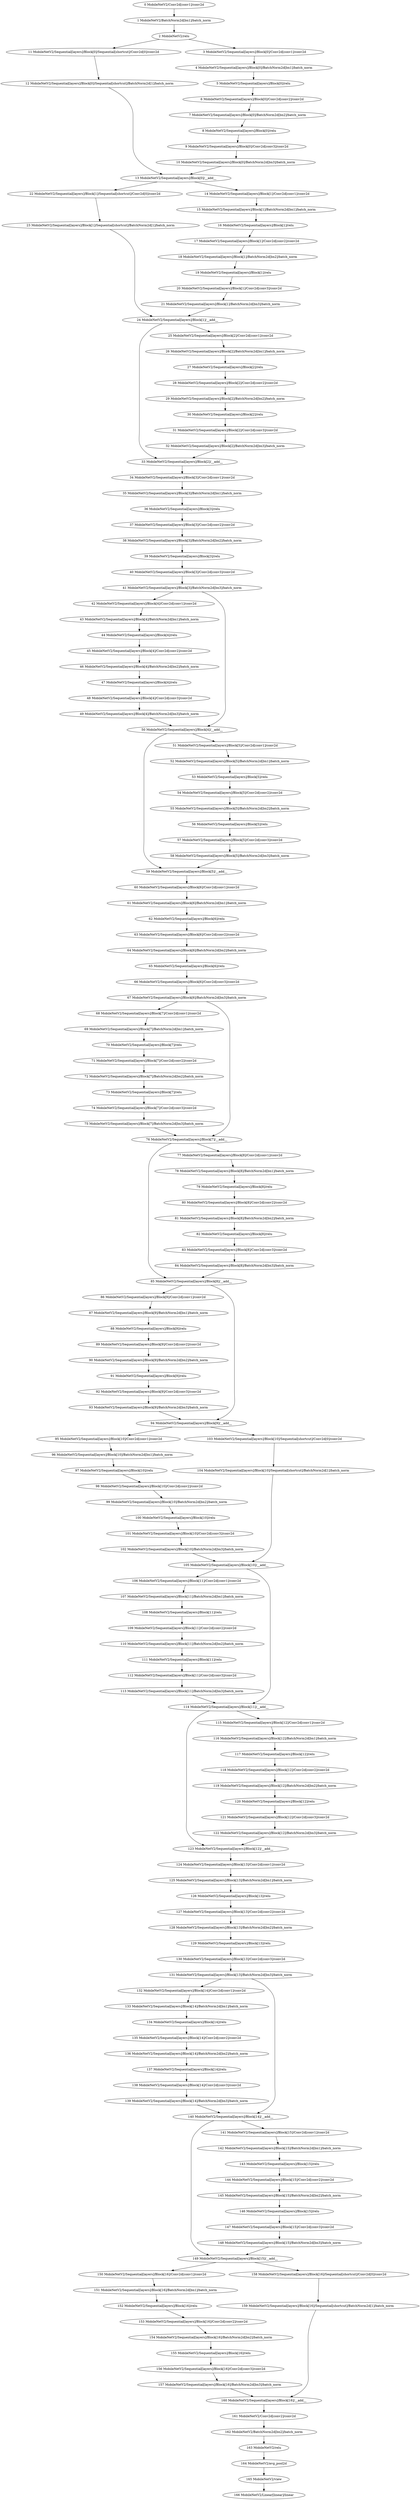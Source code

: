 strict digraph  {
"23 MobileNetV2/Sequential[layers]/Block[1]/Sequential[shortcut]/BatchNorm2d[1]/batch_norm" [id=23, scope="MobileNetV2/Sequential[layers]/Block[1]/Sequential[shortcut]/BatchNorm2d[1]", type=batch_norm];
"61 MobileNetV2/Sequential[layers]/Block[6]/BatchNorm2d[bn1]/batch_norm" [id=61, scope="MobileNetV2/Sequential[layers]/Block[6]/BatchNorm2d[bn1]", type=batch_norm];
"27 MobileNetV2/Sequential[layers]/Block[2]/relu" [id=27, scope="MobileNetV2/Sequential[layers]/Block[2]", type=relu];
"33 MobileNetV2/Sequential[layers]/Block[2]/__add__" [id=33, scope="MobileNetV2/Sequential[layers]/Block[2]", type=__add__];
"8 MobileNetV2/Sequential[layers]/Block[0]/relu" [id=8, scope="MobileNetV2/Sequential[layers]/Block[0]", type=relu];
"39 MobileNetV2/Sequential[layers]/Block[3]/relu" [id=39, scope="MobileNetV2/Sequential[layers]/Block[3]", type=relu];
"67 MobileNetV2/Sequential[layers]/Block[6]/BatchNorm2d[bn3]/batch_norm" [id=67, scope="MobileNetV2/Sequential[layers]/Block[6]/BatchNorm2d[bn3]", type=batch_norm];
"150 MobileNetV2/Sequential[layers]/Block[16]/Conv2d[conv1]/conv2d" [id=150, scope="MobileNetV2/Sequential[layers]/Block[16]/Conv2d[conv1]", type=conv2d];
"30 MobileNetV2/Sequential[layers]/Block[2]/relu" [id=30, scope="MobileNetV2/Sequential[layers]/Block[2]", type=relu];
"54 MobileNetV2/Sequential[layers]/Block[5]/Conv2d[conv2]/conv2d" [id=54, scope="MobileNetV2/Sequential[layers]/Block[5]/Conv2d[conv2]", type=conv2d];
"29 MobileNetV2/Sequential[layers]/Block[2]/BatchNorm2d[bn2]/batch_norm" [id=29, scope="MobileNetV2/Sequential[layers]/Block[2]/BatchNorm2d[bn2]", type=batch_norm];
"28 MobileNetV2/Sequential[layers]/Block[2]/Conv2d[conv2]/conv2d" [id=28, scope="MobileNetV2/Sequential[layers]/Block[2]/Conv2d[conv2]", type=conv2d];
"34 MobileNetV2/Sequential[layers]/Block[3]/Conv2d[conv1]/conv2d" [id=34, scope="MobileNetV2/Sequential[layers]/Block[3]/Conv2d[conv1]", type=conv2d];
"68 MobileNetV2/Sequential[layers]/Block[7]/Conv2d[conv1]/conv2d" [id=68, scope="MobileNetV2/Sequential[layers]/Block[7]/Conv2d[conv1]", type=conv2d];
"75 MobileNetV2/Sequential[layers]/Block[7]/BatchNorm2d[bn3]/batch_norm" [id=75, scope="MobileNetV2/Sequential[layers]/Block[7]/BatchNorm2d[bn3]", type=batch_norm];
"44 MobileNetV2/Sequential[layers]/Block[4]/relu" [id=44, scope="MobileNetV2/Sequential[layers]/Block[4]", type=relu];
"76 MobileNetV2/Sequential[layers]/Block[7]/__add__" [id=76, scope="MobileNetV2/Sequential[layers]/Block[7]", type=__add__];
"142 MobileNetV2/Sequential[layers]/Block[15]/BatchNorm2d[bn1]/batch_norm" [id=142, scope="MobileNetV2/Sequential[layers]/Block[15]/BatchNorm2d[bn1]", type=batch_norm];
"88 MobileNetV2/Sequential[layers]/Block[9]/relu" [id=88, scope="MobileNetV2/Sequential[layers]/Block[9]", type=relu];
"35 MobileNetV2/Sequential[layers]/Block[3]/BatchNorm2d[bn1]/batch_norm" [id=35, scope="MobileNetV2/Sequential[layers]/Block[3]/BatchNorm2d[bn1]", type=batch_norm];
"26 MobileNetV2/Sequential[layers]/Block[2]/BatchNorm2d[bn1]/batch_norm" [id=26, scope="MobileNetV2/Sequential[layers]/Block[2]/BatchNorm2d[bn1]", type=batch_norm];
"123 MobileNetV2/Sequential[layers]/Block[12]/__add__" [id=123, scope="MobileNetV2/Sequential[layers]/Block[12]", type=__add__];
"69 MobileNetV2/Sequential[layers]/Block[7]/BatchNorm2d[bn1]/batch_norm" [id=69, scope="MobileNetV2/Sequential[layers]/Block[7]/BatchNorm2d[bn1]", type=batch_norm];
"16 MobileNetV2/Sequential[layers]/Block[1]/relu" [id=16, scope="MobileNetV2/Sequential[layers]/Block[1]", type=relu];
"104 MobileNetV2/Sequential[layers]/Block[10]/Sequential[shortcut]/BatchNorm2d[1]/batch_norm" [id=104, scope="MobileNetV2/Sequential[layers]/Block[10]/Sequential[shortcut]/BatchNorm2d[1]", type=batch_norm];
"43 MobileNetV2/Sequential[layers]/Block[4]/BatchNorm2d[bn1]/batch_norm" [id=43, scope="MobileNetV2/Sequential[layers]/Block[4]/BatchNorm2d[bn1]", type=batch_norm];
"106 MobileNetV2/Sequential[layers]/Block[11]/Conv2d[conv1]/conv2d" [id=106, scope="MobileNetV2/Sequential[layers]/Block[11]/Conv2d[conv1]", type=conv2d];
"155 MobileNetV2/Sequential[layers]/Block[16]/relu" [id=155, scope="MobileNetV2/Sequential[layers]/Block[16]", type=relu];
"71 MobileNetV2/Sequential[layers]/Block[7]/Conv2d[conv2]/conv2d" [id=71, scope="MobileNetV2/Sequential[layers]/Block[7]/Conv2d[conv2]", type=conv2d];
"139 MobileNetV2/Sequential[layers]/Block[14]/BatchNorm2d[bn3]/batch_norm" [id=139, scope="MobileNetV2/Sequential[layers]/Block[14]/BatchNorm2d[bn3]", type=batch_norm];
"81 MobileNetV2/Sequential[layers]/Block[8]/BatchNorm2d[bn2]/batch_norm" [id=81, scope="MobileNetV2/Sequential[layers]/Block[8]/BatchNorm2d[bn2]", type=batch_norm];
"86 MobileNetV2/Sequential[layers]/Block[9]/Conv2d[conv1]/conv2d" [id=86, scope="MobileNetV2/Sequential[layers]/Block[9]/Conv2d[conv1]", type=conv2d];
"145 MobileNetV2/Sequential[layers]/Block[15]/BatchNorm2d[bn2]/batch_norm" [id=145, scope="MobileNetV2/Sequential[layers]/Block[15]/BatchNorm2d[bn2]", type=batch_norm];
"1 MobileNetV2/BatchNorm2d[bn1]/batch_norm" [id=1, scope="MobileNetV2/BatchNorm2d[bn1]", type=batch_norm];
"13 MobileNetV2/Sequential[layers]/Block[0]/__add__" [id=13, scope="MobileNetV2/Sequential[layers]/Block[0]", type=__add__];
"165 MobileNetV2/view" [id=165, scope=MobileNetV2, type=view];
"87 MobileNetV2/Sequential[layers]/Block[9]/BatchNorm2d[bn1]/batch_norm" [id=87, scope="MobileNetV2/Sequential[layers]/Block[9]/BatchNorm2d[bn1]", type=batch_norm];
"70 MobileNetV2/Sequential[layers]/Block[7]/relu" [id=70, scope="MobileNetV2/Sequential[layers]/Block[7]", type=relu];
"42 MobileNetV2/Sequential[layers]/Block[4]/Conv2d[conv1]/conv2d" [id=42, scope="MobileNetV2/Sequential[layers]/Block[4]/Conv2d[conv1]", type=conv2d];
"48 MobileNetV2/Sequential[layers]/Block[4]/Conv2d[conv3]/conv2d" [id=48, scope="MobileNetV2/Sequential[layers]/Block[4]/Conv2d[conv3]", type=conv2d];
"91 MobileNetV2/Sequential[layers]/Block[9]/relu" [id=91, scope="MobileNetV2/Sequential[layers]/Block[9]", type=relu];
"131 MobileNetV2/Sequential[layers]/Block[13]/BatchNorm2d[bn3]/batch_norm" [id=131, scope="MobileNetV2/Sequential[layers]/Block[13]/BatchNorm2d[bn3]", type=batch_norm];
"125 MobileNetV2/Sequential[layers]/Block[13]/BatchNorm2d[bn1]/batch_norm" [id=125, scope="MobileNetV2/Sequential[layers]/Block[13]/BatchNorm2d[bn1]", type=batch_norm];
"55 MobileNetV2/Sequential[layers]/Block[5]/BatchNorm2d[bn2]/batch_norm" [id=55, scope="MobileNetV2/Sequential[layers]/Block[5]/BatchNorm2d[bn2]", type=batch_norm];
"128 MobileNetV2/Sequential[layers]/Block[13]/BatchNorm2d[bn2]/batch_norm" [id=128, scope="MobileNetV2/Sequential[layers]/Block[13]/BatchNorm2d[bn2]", type=batch_norm];
"122 MobileNetV2/Sequential[layers]/Block[12]/BatchNorm2d[bn3]/batch_norm" [id=122, scope="MobileNetV2/Sequential[layers]/Block[12]/BatchNorm2d[bn3]", type=batch_norm];
"83 MobileNetV2/Sequential[layers]/Block[8]/Conv2d[conv3]/conv2d" [id=83, scope="MobileNetV2/Sequential[layers]/Block[8]/Conv2d[conv3]", type=conv2d];
"112 MobileNetV2/Sequential[layers]/Block[11]/Conv2d[conv3]/conv2d" [id=112, scope="MobileNetV2/Sequential[layers]/Block[11]/Conv2d[conv3]", type=conv2d];
"151 MobileNetV2/Sequential[layers]/Block[16]/BatchNorm2d[bn1]/batch_norm" [id=151, scope="MobileNetV2/Sequential[layers]/Block[16]/BatchNorm2d[bn1]", type=batch_norm];
"90 MobileNetV2/Sequential[layers]/Block[9]/BatchNorm2d[bn2]/batch_norm" [id=90, scope="MobileNetV2/Sequential[layers]/Block[9]/BatchNorm2d[bn2]", type=batch_norm];
"85 MobileNetV2/Sequential[layers]/Block[8]/__add__" [id=85, scope="MobileNetV2/Sequential[layers]/Block[8]", type=__add__];
"115 MobileNetV2/Sequential[layers]/Block[12]/Conv2d[conv1]/conv2d" [id=115, scope="MobileNetV2/Sequential[layers]/Block[12]/Conv2d[conv1]", type=conv2d];
"7 MobileNetV2/Sequential[layers]/Block[0]/BatchNorm2d[bn2]/batch_norm" [id=7, scope="MobileNetV2/Sequential[layers]/Block[0]/BatchNorm2d[bn2]", type=batch_norm];
"129 MobileNetV2/Sequential[layers]/Block[13]/relu" [id=129, scope="MobileNetV2/Sequential[layers]/Block[13]", type=relu];
"147 MobileNetV2/Sequential[layers]/Block[15]/Conv2d[conv3]/conv2d" [id=147, scope="MobileNetV2/Sequential[layers]/Block[15]/Conv2d[conv3]", type=conv2d];
"97 MobileNetV2/Sequential[layers]/Block[10]/relu" [id=97, scope="MobileNetV2/Sequential[layers]/Block[10]", type=relu];
"41 MobileNetV2/Sequential[layers]/Block[3]/BatchNorm2d[bn3]/batch_norm" [id=41, scope="MobileNetV2/Sequential[layers]/Block[3]/BatchNorm2d[bn3]", type=batch_norm];
"20 MobileNetV2/Sequential[layers]/Block[1]/Conv2d[conv3]/conv2d" [id=20, scope="MobileNetV2/Sequential[layers]/Block[1]/Conv2d[conv3]", type=conv2d];
"11 MobileNetV2/Sequential[layers]/Block[0]/Sequential[shortcut]/Conv2d[0]/conv2d" [id=11, scope="MobileNetV2/Sequential[layers]/Block[0]/Sequential[shortcut]/Conv2d[0]", type=conv2d];
"50 MobileNetV2/Sequential[layers]/Block[4]/__add__" [id=50, scope="MobileNetV2/Sequential[layers]/Block[4]", type=__add__];
"108 MobileNetV2/Sequential[layers]/Block[11]/relu" [id=108, scope="MobileNetV2/Sequential[layers]/Block[11]", type=relu];
"15 MobileNetV2/Sequential[layers]/Block[1]/BatchNorm2d[bn1]/batch_norm" [id=15, scope="MobileNetV2/Sequential[layers]/Block[1]/BatchNorm2d[bn1]", type=batch_norm];
"66 MobileNetV2/Sequential[layers]/Block[6]/Conv2d[conv3]/conv2d" [id=66, scope="MobileNetV2/Sequential[layers]/Block[6]/Conv2d[conv3]", type=conv2d];
"4 MobileNetV2/Sequential[layers]/Block[0]/BatchNorm2d[bn1]/batch_norm" [id=4, scope="MobileNetV2/Sequential[layers]/Block[0]/BatchNorm2d[bn1]", type=batch_norm];
"3 MobileNetV2/Sequential[layers]/Block[0]/Conv2d[conv1]/conv2d" [id=3, scope="MobileNetV2/Sequential[layers]/Block[0]/Conv2d[conv1]", type=conv2d];
"80 MobileNetV2/Sequential[layers]/Block[8]/Conv2d[conv2]/conv2d" [id=80, scope="MobileNetV2/Sequential[layers]/Block[8]/Conv2d[conv2]", type=conv2d];
"0 MobileNetV2/Conv2d[conv1]/conv2d" [id=0, scope="MobileNetV2/Conv2d[conv1]", type=conv2d];
"163 MobileNetV2/relu" [id=163, scope=MobileNetV2, type=relu];
"102 MobileNetV2/Sequential[layers]/Block[10]/BatchNorm2d[bn3]/batch_norm" [id=102, scope="MobileNetV2/Sequential[layers]/Block[10]/BatchNorm2d[bn3]", type=batch_norm];
"24 MobileNetV2/Sequential[layers]/Block[1]/__add__" [id=24, scope="MobileNetV2/Sequential[layers]/Block[1]", type=__add__];
"47 MobileNetV2/Sequential[layers]/Block[4]/relu" [id=47, scope="MobileNetV2/Sequential[layers]/Block[4]", type=relu];
"132 MobileNetV2/Sequential[layers]/Block[14]/Conv2d[conv1]/conv2d" [id=132, scope="MobileNetV2/Sequential[layers]/Block[14]/Conv2d[conv1]", type=conv2d];
"32 MobileNetV2/Sequential[layers]/Block[2]/BatchNorm2d[bn3]/batch_norm" [id=32, scope="MobileNetV2/Sequential[layers]/Block[2]/BatchNorm2d[bn3]", type=batch_norm];
"6 MobileNetV2/Sequential[layers]/Block[0]/Conv2d[conv2]/conv2d" [id=6, scope="MobileNetV2/Sequential[layers]/Block[0]/Conv2d[conv2]", type=conv2d];
"114 MobileNetV2/Sequential[layers]/Block[11]/__add__" [id=114, scope="MobileNetV2/Sequential[layers]/Block[11]", type=__add__];
"64 MobileNetV2/Sequential[layers]/Block[6]/BatchNorm2d[bn2]/batch_norm" [id=64, scope="MobileNetV2/Sequential[layers]/Block[6]/BatchNorm2d[bn2]", type=batch_norm];
"143 MobileNetV2/Sequential[layers]/Block[15]/relu" [id=143, scope="MobileNetV2/Sequential[layers]/Block[15]", type=relu];
"63 MobileNetV2/Sequential[layers]/Block[6]/Conv2d[conv2]/conv2d" [id=63, scope="MobileNetV2/Sequential[layers]/Block[6]/Conv2d[conv2]", type=conv2d];
"100 MobileNetV2/Sequential[layers]/Block[10]/relu" [id=100, scope="MobileNetV2/Sequential[layers]/Block[10]", type=relu];
"21 MobileNetV2/Sequential[layers]/Block[1]/BatchNorm2d[bn3]/batch_norm" [id=21, scope="MobileNetV2/Sequential[layers]/Block[1]/BatchNorm2d[bn3]", type=batch_norm];
"107 MobileNetV2/Sequential[layers]/Block[11]/BatchNorm2d[bn1]/batch_norm" [id=107, scope="MobileNetV2/Sequential[layers]/Block[11]/BatchNorm2d[bn1]", type=batch_norm];
"74 MobileNetV2/Sequential[layers]/Block[7]/Conv2d[conv3]/conv2d" [id=74, scope="MobileNetV2/Sequential[layers]/Block[7]/Conv2d[conv3]", type=conv2d];
"116 MobileNetV2/Sequential[layers]/Block[12]/BatchNorm2d[bn1]/batch_norm" [id=116, scope="MobileNetV2/Sequential[layers]/Block[12]/BatchNorm2d[bn1]", type=batch_norm];
"109 MobileNetV2/Sequential[layers]/Block[11]/Conv2d[conv2]/conv2d" [id=109, scope="MobileNetV2/Sequential[layers]/Block[11]/Conv2d[conv2]", type=conv2d];
"59 MobileNetV2/Sequential[layers]/Block[5]/__add__" [id=59, scope="MobileNetV2/Sequential[layers]/Block[5]", type=__add__];
"38 MobileNetV2/Sequential[layers]/Block[3]/BatchNorm2d[bn2]/batch_norm" [id=38, scope="MobileNetV2/Sequential[layers]/Block[3]/BatchNorm2d[bn2]", type=batch_norm];
"93 MobileNetV2/Sequential[layers]/Block[9]/BatchNorm2d[bn3]/batch_norm" [id=93, scope="MobileNetV2/Sequential[layers]/Block[9]/BatchNorm2d[bn3]", type=batch_norm];
"2 MobileNetV2/relu" [id=2, scope=MobileNetV2, type=relu];
"22 MobileNetV2/Sequential[layers]/Block[1]/Sequential[shortcut]/Conv2d[0]/conv2d" [id=22, scope="MobileNetV2/Sequential[layers]/Block[1]/Sequential[shortcut]/Conv2d[0]", type=conv2d];
"56 MobileNetV2/Sequential[layers]/Block[5]/relu" [id=56, scope="MobileNetV2/Sequential[layers]/Block[5]", type=relu];
"124 MobileNetV2/Sequential[layers]/Block[13]/Conv2d[conv1]/conv2d" [id=124, scope="MobileNetV2/Sequential[layers]/Block[13]/Conv2d[conv1]", type=conv2d];
"136 MobileNetV2/Sequential[layers]/Block[14]/BatchNorm2d[bn2]/batch_norm" [id=136, scope="MobileNetV2/Sequential[layers]/Block[14]/BatchNorm2d[bn2]", type=batch_norm];
"72 MobileNetV2/Sequential[layers]/Block[7]/BatchNorm2d[bn2]/batch_norm" [id=72, scope="MobileNetV2/Sequential[layers]/Block[7]/BatchNorm2d[bn2]", type=batch_norm];
"49 MobileNetV2/Sequential[layers]/Block[4]/BatchNorm2d[bn3]/batch_norm" [id=49, scope="MobileNetV2/Sequential[layers]/Block[4]/BatchNorm2d[bn3]", type=batch_norm];
"134 MobileNetV2/Sequential[layers]/Block[14]/relu" [id=134, scope="MobileNetV2/Sequential[layers]/Block[14]", type=relu];
"161 MobileNetV2/Conv2d[conv2]/conv2d" [id=161, scope="MobileNetV2/Conv2d[conv2]", type=conv2d];
"9 MobileNetV2/Sequential[layers]/Block[0]/Conv2d[conv3]/conv2d" [id=9, scope="MobileNetV2/Sequential[layers]/Block[0]/Conv2d[conv3]", type=conv2d];
"58 MobileNetV2/Sequential[layers]/Block[5]/BatchNorm2d[bn3]/batch_norm" [id=58, scope="MobileNetV2/Sequential[layers]/Block[5]/BatchNorm2d[bn3]", type=batch_norm];
"164 MobileNetV2/avg_pool2d" [id=164, scope=MobileNetV2, type=avg_pool2d];
"37 MobileNetV2/Sequential[layers]/Block[3]/Conv2d[conv2]/conv2d" [id=37, scope="MobileNetV2/Sequential[layers]/Block[3]/Conv2d[conv2]", type=conv2d];
"166 MobileNetV2/Linear[linear]/linear" [id=166, scope="MobileNetV2/Linear[linear]", type=linear];
"133 MobileNetV2/Sequential[layers]/Block[14]/BatchNorm2d[bn1]/batch_norm" [id=133, scope="MobileNetV2/Sequential[layers]/Block[14]/BatchNorm2d[bn1]", type=batch_norm];
"99 MobileNetV2/Sequential[layers]/Block[10]/BatchNorm2d[bn2]/batch_norm" [id=99, scope="MobileNetV2/Sequential[layers]/Block[10]/BatchNorm2d[bn2]", type=batch_norm];
"46 MobileNetV2/Sequential[layers]/Block[4]/BatchNorm2d[bn2]/batch_norm" [id=46, scope="MobileNetV2/Sequential[layers]/Block[4]/BatchNorm2d[bn2]", type=batch_norm];
"146 MobileNetV2/Sequential[layers]/Block[15]/relu" [id=146, scope="MobileNetV2/Sequential[layers]/Block[15]", type=relu];
"73 MobileNetV2/Sequential[layers]/Block[7]/relu" [id=73, scope="MobileNetV2/Sequential[layers]/Block[7]", type=relu];
"19 MobileNetV2/Sequential[layers]/Block[1]/relu" [id=19, scope="MobileNetV2/Sequential[layers]/Block[1]", type=relu];
"95 MobileNetV2/Sequential[layers]/Block[10]/Conv2d[conv1]/conv2d" [id=95, scope="MobileNetV2/Sequential[layers]/Block[10]/Conv2d[conv1]", type=conv2d];
"77 MobileNetV2/Sequential[layers]/Block[8]/Conv2d[conv1]/conv2d" [id=77, scope="MobileNetV2/Sequential[layers]/Block[8]/Conv2d[conv1]", type=conv2d];
"159 MobileNetV2/Sequential[layers]/Block[16]/Sequential[shortcut]/BatchNorm2d[1]/batch_norm" [id=159, scope="MobileNetV2/Sequential[layers]/Block[16]/Sequential[shortcut]/BatchNorm2d[1]", type=batch_norm];
"17 MobileNetV2/Sequential[layers]/Block[1]/Conv2d[conv2]/conv2d" [id=17, scope="MobileNetV2/Sequential[layers]/Block[1]/Conv2d[conv2]", type=conv2d];
"126 MobileNetV2/Sequential[layers]/Block[13]/relu" [id=126, scope="MobileNetV2/Sequential[layers]/Block[13]", type=relu];
"144 MobileNetV2/Sequential[layers]/Block[15]/Conv2d[conv2]/conv2d" [id=144, scope="MobileNetV2/Sequential[layers]/Block[15]/Conv2d[conv2]", type=conv2d];
"153 MobileNetV2/Sequential[layers]/Block[16]/Conv2d[conv2]/conv2d" [id=153, scope="MobileNetV2/Sequential[layers]/Block[16]/Conv2d[conv2]", type=conv2d];
"57 MobileNetV2/Sequential[layers]/Block[5]/Conv2d[conv3]/conv2d" [id=57, scope="MobileNetV2/Sequential[layers]/Block[5]/Conv2d[conv3]", type=conv2d];
"138 MobileNetV2/Sequential[layers]/Block[14]/Conv2d[conv3]/conv2d" [id=138, scope="MobileNetV2/Sequential[layers]/Block[14]/Conv2d[conv3]", type=conv2d];
"5 MobileNetV2/Sequential[layers]/Block[0]/relu" [id=5, scope="MobileNetV2/Sequential[layers]/Block[0]", type=relu];
"103 MobileNetV2/Sequential[layers]/Block[10]/Sequential[shortcut]/Conv2d[0]/conv2d" [id=103, scope="MobileNetV2/Sequential[layers]/Block[10]/Sequential[shortcut]/Conv2d[0]", type=conv2d];
"148 MobileNetV2/Sequential[layers]/Block[15]/BatchNorm2d[bn3]/batch_norm" [id=148, scope="MobileNetV2/Sequential[layers]/Block[15]/BatchNorm2d[bn3]", type=batch_norm];
"89 MobileNetV2/Sequential[layers]/Block[9]/Conv2d[conv2]/conv2d" [id=89, scope="MobileNetV2/Sequential[layers]/Block[9]/Conv2d[conv2]", type=conv2d];
"158 MobileNetV2/Sequential[layers]/Block[16]/Sequential[shortcut]/Conv2d[0]/conv2d" [id=158, scope="MobileNetV2/Sequential[layers]/Block[16]/Sequential[shortcut]/Conv2d[0]", type=conv2d];
"119 MobileNetV2/Sequential[layers]/Block[12]/BatchNorm2d[bn2]/batch_norm" [id=119, scope="MobileNetV2/Sequential[layers]/Block[12]/BatchNorm2d[bn2]", type=batch_norm];
"127 MobileNetV2/Sequential[layers]/Block[13]/Conv2d[conv2]/conv2d" [id=127, scope="MobileNetV2/Sequential[layers]/Block[13]/Conv2d[conv2]", type=conv2d];
"94 MobileNetV2/Sequential[layers]/Block[9]/__add__" [id=94, scope="MobileNetV2/Sequential[layers]/Block[9]", type=__add__];
"98 MobileNetV2/Sequential[layers]/Block[10]/Conv2d[conv2]/conv2d" [id=98, scope="MobileNetV2/Sequential[layers]/Block[10]/Conv2d[conv2]", type=conv2d];
"154 MobileNetV2/Sequential[layers]/Block[16]/BatchNorm2d[bn2]/batch_norm" [id=154, scope="MobileNetV2/Sequential[layers]/Block[16]/BatchNorm2d[bn2]", type=batch_norm];
"62 MobileNetV2/Sequential[layers]/Block[6]/relu" [id=62, scope="MobileNetV2/Sequential[layers]/Block[6]", type=relu];
"149 MobileNetV2/Sequential[layers]/Block[15]/__add__" [id=149, scope="MobileNetV2/Sequential[layers]/Block[15]", type=__add__];
"53 MobileNetV2/Sequential[layers]/Block[5]/relu" [id=53, scope="MobileNetV2/Sequential[layers]/Block[5]", type=relu];
"84 MobileNetV2/Sequential[layers]/Block[8]/BatchNorm2d[bn3]/batch_norm" [id=84, scope="MobileNetV2/Sequential[layers]/Block[8]/BatchNorm2d[bn3]", type=batch_norm];
"120 MobileNetV2/Sequential[layers]/Block[12]/relu" [id=120, scope="MobileNetV2/Sequential[layers]/Block[12]", type=relu];
"96 MobileNetV2/Sequential[layers]/Block[10]/BatchNorm2d[bn1]/batch_norm" [id=96, scope="MobileNetV2/Sequential[layers]/Block[10]/BatchNorm2d[bn1]", type=batch_norm];
"141 MobileNetV2/Sequential[layers]/Block[15]/Conv2d[conv1]/conv2d" [id=141, scope="MobileNetV2/Sequential[layers]/Block[15]/Conv2d[conv1]", type=conv2d];
"152 MobileNetV2/Sequential[layers]/Block[16]/relu" [id=152, scope="MobileNetV2/Sequential[layers]/Block[16]", type=relu];
"51 MobileNetV2/Sequential[layers]/Block[5]/Conv2d[conv1]/conv2d" [id=51, scope="MobileNetV2/Sequential[layers]/Block[5]/Conv2d[conv1]", type=conv2d];
"12 MobileNetV2/Sequential[layers]/Block[0]/Sequential[shortcut]/BatchNorm2d[1]/batch_norm" [id=12, scope="MobileNetV2/Sequential[layers]/Block[0]/Sequential[shortcut]/BatchNorm2d[1]", type=batch_norm];
"110 MobileNetV2/Sequential[layers]/Block[11]/BatchNorm2d[bn2]/batch_norm" [id=110, scope="MobileNetV2/Sequential[layers]/Block[11]/BatchNorm2d[bn2]", type=batch_norm];
"111 MobileNetV2/Sequential[layers]/Block[11]/relu" [id=111, scope="MobileNetV2/Sequential[layers]/Block[11]", type=relu];
"14 MobileNetV2/Sequential[layers]/Block[1]/Conv2d[conv1]/conv2d" [id=14, scope="MobileNetV2/Sequential[layers]/Block[1]/Conv2d[conv1]", type=conv2d];
"162 MobileNetV2/BatchNorm2d[bn2]/batch_norm" [id=162, scope="MobileNetV2/BatchNorm2d[bn2]", type=batch_norm];
"135 MobileNetV2/Sequential[layers]/Block[14]/Conv2d[conv2]/conv2d" [id=135, scope="MobileNetV2/Sequential[layers]/Block[14]/Conv2d[conv2]", type=conv2d];
"78 MobileNetV2/Sequential[layers]/Block[8]/BatchNorm2d[bn1]/batch_norm" [id=78, scope="MobileNetV2/Sequential[layers]/Block[8]/BatchNorm2d[bn1]", type=batch_norm];
"60 MobileNetV2/Sequential[layers]/Block[6]/Conv2d[conv1]/conv2d" [id=60, scope="MobileNetV2/Sequential[layers]/Block[6]/Conv2d[conv1]", type=conv2d];
"92 MobileNetV2/Sequential[layers]/Block[9]/Conv2d[conv3]/conv2d" [id=92, scope="MobileNetV2/Sequential[layers]/Block[9]/Conv2d[conv3]", type=conv2d];
"117 MobileNetV2/Sequential[layers]/Block[12]/relu" [id=117, scope="MobileNetV2/Sequential[layers]/Block[12]", type=relu];
"157 MobileNetV2/Sequential[layers]/Block[16]/BatchNorm2d[bn3]/batch_norm" [id=157, scope="MobileNetV2/Sequential[layers]/Block[16]/BatchNorm2d[bn3]", type=batch_norm];
"105 MobileNetV2/Sequential[layers]/Block[10]/__add__" [id=105, scope="MobileNetV2/Sequential[layers]/Block[10]", type=__add__];
"160 MobileNetV2/Sequential[layers]/Block[16]/__add__" [id=160, scope="MobileNetV2/Sequential[layers]/Block[16]", type=__add__];
"36 MobileNetV2/Sequential[layers]/Block[3]/relu" [id=36, scope="MobileNetV2/Sequential[layers]/Block[3]", type=relu];
"45 MobileNetV2/Sequential[layers]/Block[4]/Conv2d[conv2]/conv2d" [id=45, scope="MobileNetV2/Sequential[layers]/Block[4]/Conv2d[conv2]", type=conv2d];
"130 MobileNetV2/Sequential[layers]/Block[13]/Conv2d[conv3]/conv2d" [id=130, scope="MobileNetV2/Sequential[layers]/Block[13]/Conv2d[conv3]", type=conv2d];
"31 MobileNetV2/Sequential[layers]/Block[2]/Conv2d[conv3]/conv2d" [id=31, scope="MobileNetV2/Sequential[layers]/Block[2]/Conv2d[conv3]", type=conv2d];
"18 MobileNetV2/Sequential[layers]/Block[1]/BatchNorm2d[bn2]/batch_norm" [id=18, scope="MobileNetV2/Sequential[layers]/Block[1]/BatchNorm2d[bn2]", type=batch_norm];
"52 MobileNetV2/Sequential[layers]/Block[5]/BatchNorm2d[bn1]/batch_norm" [id=52, scope="MobileNetV2/Sequential[layers]/Block[5]/BatchNorm2d[bn1]", type=batch_norm];
"10 MobileNetV2/Sequential[layers]/Block[0]/BatchNorm2d[bn3]/batch_norm" [id=10, scope="MobileNetV2/Sequential[layers]/Block[0]/BatchNorm2d[bn3]", type=batch_norm];
"137 MobileNetV2/Sequential[layers]/Block[14]/relu" [id=137, scope="MobileNetV2/Sequential[layers]/Block[14]", type=relu];
"121 MobileNetV2/Sequential[layers]/Block[12]/Conv2d[conv3]/conv2d" [id=121, scope="MobileNetV2/Sequential[layers]/Block[12]/Conv2d[conv3]", type=conv2d];
"79 MobileNetV2/Sequential[layers]/Block[8]/relu" [id=79, scope="MobileNetV2/Sequential[layers]/Block[8]", type=relu];
"140 MobileNetV2/Sequential[layers]/Block[14]/__add__" [id=140, scope="MobileNetV2/Sequential[layers]/Block[14]", type=__add__];
"113 MobileNetV2/Sequential[layers]/Block[11]/BatchNorm2d[bn3]/batch_norm" [id=113, scope="MobileNetV2/Sequential[layers]/Block[11]/BatchNorm2d[bn3]", type=batch_norm];
"82 MobileNetV2/Sequential[layers]/Block[8]/relu" [id=82, scope="MobileNetV2/Sequential[layers]/Block[8]", type=relu];
"101 MobileNetV2/Sequential[layers]/Block[10]/Conv2d[conv3]/conv2d" [id=101, scope="MobileNetV2/Sequential[layers]/Block[10]/Conv2d[conv3]", type=conv2d];
"40 MobileNetV2/Sequential[layers]/Block[3]/Conv2d[conv3]/conv2d" [id=40, scope="MobileNetV2/Sequential[layers]/Block[3]/Conv2d[conv3]", type=conv2d];
"156 MobileNetV2/Sequential[layers]/Block[16]/Conv2d[conv3]/conv2d" [id=156, scope="MobileNetV2/Sequential[layers]/Block[16]/Conv2d[conv3]", type=conv2d];
"65 MobileNetV2/Sequential[layers]/Block[6]/relu" [id=65, scope="MobileNetV2/Sequential[layers]/Block[6]", type=relu];
"25 MobileNetV2/Sequential[layers]/Block[2]/Conv2d[conv1]/conv2d" [id=25, scope="MobileNetV2/Sequential[layers]/Block[2]/Conv2d[conv1]", type=conv2d];
"118 MobileNetV2/Sequential[layers]/Block[12]/Conv2d[conv2]/conv2d" [id=118, scope="MobileNetV2/Sequential[layers]/Block[12]/Conv2d[conv2]", type=conv2d];
"23 MobileNetV2/Sequential[layers]/Block[1]/Sequential[shortcut]/BatchNorm2d[1]/batch_norm" -> "24 MobileNetV2/Sequential[layers]/Block[1]/__add__";
"61 MobileNetV2/Sequential[layers]/Block[6]/BatchNorm2d[bn1]/batch_norm" -> "62 MobileNetV2/Sequential[layers]/Block[6]/relu";
"27 MobileNetV2/Sequential[layers]/Block[2]/relu" -> "28 MobileNetV2/Sequential[layers]/Block[2]/Conv2d[conv2]/conv2d";
"33 MobileNetV2/Sequential[layers]/Block[2]/__add__" -> "34 MobileNetV2/Sequential[layers]/Block[3]/Conv2d[conv1]/conv2d";
"8 MobileNetV2/Sequential[layers]/Block[0]/relu" -> "9 MobileNetV2/Sequential[layers]/Block[0]/Conv2d[conv3]/conv2d";
"39 MobileNetV2/Sequential[layers]/Block[3]/relu" -> "40 MobileNetV2/Sequential[layers]/Block[3]/Conv2d[conv3]/conv2d";
"67 MobileNetV2/Sequential[layers]/Block[6]/BatchNorm2d[bn3]/batch_norm" -> "68 MobileNetV2/Sequential[layers]/Block[7]/Conv2d[conv1]/conv2d";
"67 MobileNetV2/Sequential[layers]/Block[6]/BatchNorm2d[bn3]/batch_norm" -> "76 MobileNetV2/Sequential[layers]/Block[7]/__add__";
"150 MobileNetV2/Sequential[layers]/Block[16]/Conv2d[conv1]/conv2d" -> "151 MobileNetV2/Sequential[layers]/Block[16]/BatchNorm2d[bn1]/batch_norm";
"30 MobileNetV2/Sequential[layers]/Block[2]/relu" -> "31 MobileNetV2/Sequential[layers]/Block[2]/Conv2d[conv3]/conv2d";
"54 MobileNetV2/Sequential[layers]/Block[5]/Conv2d[conv2]/conv2d" -> "55 MobileNetV2/Sequential[layers]/Block[5]/BatchNorm2d[bn2]/batch_norm";
"29 MobileNetV2/Sequential[layers]/Block[2]/BatchNorm2d[bn2]/batch_norm" -> "30 MobileNetV2/Sequential[layers]/Block[2]/relu";
"28 MobileNetV2/Sequential[layers]/Block[2]/Conv2d[conv2]/conv2d" -> "29 MobileNetV2/Sequential[layers]/Block[2]/BatchNorm2d[bn2]/batch_norm";
"34 MobileNetV2/Sequential[layers]/Block[3]/Conv2d[conv1]/conv2d" -> "35 MobileNetV2/Sequential[layers]/Block[3]/BatchNorm2d[bn1]/batch_norm";
"68 MobileNetV2/Sequential[layers]/Block[7]/Conv2d[conv1]/conv2d" -> "69 MobileNetV2/Sequential[layers]/Block[7]/BatchNorm2d[bn1]/batch_norm";
"75 MobileNetV2/Sequential[layers]/Block[7]/BatchNorm2d[bn3]/batch_norm" -> "76 MobileNetV2/Sequential[layers]/Block[7]/__add__";
"44 MobileNetV2/Sequential[layers]/Block[4]/relu" -> "45 MobileNetV2/Sequential[layers]/Block[4]/Conv2d[conv2]/conv2d";
"76 MobileNetV2/Sequential[layers]/Block[7]/__add__" -> "85 MobileNetV2/Sequential[layers]/Block[8]/__add__";
"76 MobileNetV2/Sequential[layers]/Block[7]/__add__" -> "77 MobileNetV2/Sequential[layers]/Block[8]/Conv2d[conv1]/conv2d";
"142 MobileNetV2/Sequential[layers]/Block[15]/BatchNorm2d[bn1]/batch_norm" -> "143 MobileNetV2/Sequential[layers]/Block[15]/relu";
"88 MobileNetV2/Sequential[layers]/Block[9]/relu" -> "89 MobileNetV2/Sequential[layers]/Block[9]/Conv2d[conv2]/conv2d";
"35 MobileNetV2/Sequential[layers]/Block[3]/BatchNorm2d[bn1]/batch_norm" -> "36 MobileNetV2/Sequential[layers]/Block[3]/relu";
"26 MobileNetV2/Sequential[layers]/Block[2]/BatchNorm2d[bn1]/batch_norm" -> "27 MobileNetV2/Sequential[layers]/Block[2]/relu";
"123 MobileNetV2/Sequential[layers]/Block[12]/__add__" -> "124 MobileNetV2/Sequential[layers]/Block[13]/Conv2d[conv1]/conv2d";
"69 MobileNetV2/Sequential[layers]/Block[7]/BatchNorm2d[bn1]/batch_norm" -> "70 MobileNetV2/Sequential[layers]/Block[7]/relu";
"16 MobileNetV2/Sequential[layers]/Block[1]/relu" -> "17 MobileNetV2/Sequential[layers]/Block[1]/Conv2d[conv2]/conv2d";
"104 MobileNetV2/Sequential[layers]/Block[10]/Sequential[shortcut]/BatchNorm2d[1]/batch_norm" -> "105 MobileNetV2/Sequential[layers]/Block[10]/__add__";
"43 MobileNetV2/Sequential[layers]/Block[4]/BatchNorm2d[bn1]/batch_norm" -> "44 MobileNetV2/Sequential[layers]/Block[4]/relu";
"106 MobileNetV2/Sequential[layers]/Block[11]/Conv2d[conv1]/conv2d" -> "107 MobileNetV2/Sequential[layers]/Block[11]/BatchNorm2d[bn1]/batch_norm";
"155 MobileNetV2/Sequential[layers]/Block[16]/relu" -> "156 MobileNetV2/Sequential[layers]/Block[16]/Conv2d[conv3]/conv2d";
"71 MobileNetV2/Sequential[layers]/Block[7]/Conv2d[conv2]/conv2d" -> "72 MobileNetV2/Sequential[layers]/Block[7]/BatchNorm2d[bn2]/batch_norm";
"139 MobileNetV2/Sequential[layers]/Block[14]/BatchNorm2d[bn3]/batch_norm" -> "140 MobileNetV2/Sequential[layers]/Block[14]/__add__";
"81 MobileNetV2/Sequential[layers]/Block[8]/BatchNorm2d[bn2]/batch_norm" -> "82 MobileNetV2/Sequential[layers]/Block[8]/relu";
"86 MobileNetV2/Sequential[layers]/Block[9]/Conv2d[conv1]/conv2d" -> "87 MobileNetV2/Sequential[layers]/Block[9]/BatchNorm2d[bn1]/batch_norm";
"145 MobileNetV2/Sequential[layers]/Block[15]/BatchNorm2d[bn2]/batch_norm" -> "146 MobileNetV2/Sequential[layers]/Block[15]/relu";
"1 MobileNetV2/BatchNorm2d[bn1]/batch_norm" -> "2 MobileNetV2/relu";
"13 MobileNetV2/Sequential[layers]/Block[0]/__add__" -> "22 MobileNetV2/Sequential[layers]/Block[1]/Sequential[shortcut]/Conv2d[0]/conv2d";
"13 MobileNetV2/Sequential[layers]/Block[0]/__add__" -> "14 MobileNetV2/Sequential[layers]/Block[1]/Conv2d[conv1]/conv2d";
"165 MobileNetV2/view" -> "166 MobileNetV2/Linear[linear]/linear";
"87 MobileNetV2/Sequential[layers]/Block[9]/BatchNorm2d[bn1]/batch_norm" -> "88 MobileNetV2/Sequential[layers]/Block[9]/relu";
"70 MobileNetV2/Sequential[layers]/Block[7]/relu" -> "71 MobileNetV2/Sequential[layers]/Block[7]/Conv2d[conv2]/conv2d";
"42 MobileNetV2/Sequential[layers]/Block[4]/Conv2d[conv1]/conv2d" -> "43 MobileNetV2/Sequential[layers]/Block[4]/BatchNorm2d[bn1]/batch_norm";
"48 MobileNetV2/Sequential[layers]/Block[4]/Conv2d[conv3]/conv2d" -> "49 MobileNetV2/Sequential[layers]/Block[4]/BatchNorm2d[bn3]/batch_norm";
"91 MobileNetV2/Sequential[layers]/Block[9]/relu" -> "92 MobileNetV2/Sequential[layers]/Block[9]/Conv2d[conv3]/conv2d";
"131 MobileNetV2/Sequential[layers]/Block[13]/BatchNorm2d[bn3]/batch_norm" -> "140 MobileNetV2/Sequential[layers]/Block[14]/__add__";
"131 MobileNetV2/Sequential[layers]/Block[13]/BatchNorm2d[bn3]/batch_norm" -> "132 MobileNetV2/Sequential[layers]/Block[14]/Conv2d[conv1]/conv2d";
"125 MobileNetV2/Sequential[layers]/Block[13]/BatchNorm2d[bn1]/batch_norm" -> "126 MobileNetV2/Sequential[layers]/Block[13]/relu";
"55 MobileNetV2/Sequential[layers]/Block[5]/BatchNorm2d[bn2]/batch_norm" -> "56 MobileNetV2/Sequential[layers]/Block[5]/relu";
"128 MobileNetV2/Sequential[layers]/Block[13]/BatchNorm2d[bn2]/batch_norm" -> "129 MobileNetV2/Sequential[layers]/Block[13]/relu";
"122 MobileNetV2/Sequential[layers]/Block[12]/BatchNorm2d[bn3]/batch_norm" -> "123 MobileNetV2/Sequential[layers]/Block[12]/__add__";
"83 MobileNetV2/Sequential[layers]/Block[8]/Conv2d[conv3]/conv2d" -> "84 MobileNetV2/Sequential[layers]/Block[8]/BatchNorm2d[bn3]/batch_norm";
"112 MobileNetV2/Sequential[layers]/Block[11]/Conv2d[conv3]/conv2d" -> "113 MobileNetV2/Sequential[layers]/Block[11]/BatchNorm2d[bn3]/batch_norm";
"151 MobileNetV2/Sequential[layers]/Block[16]/BatchNorm2d[bn1]/batch_norm" -> "152 MobileNetV2/Sequential[layers]/Block[16]/relu";
"90 MobileNetV2/Sequential[layers]/Block[9]/BatchNorm2d[bn2]/batch_norm" -> "91 MobileNetV2/Sequential[layers]/Block[9]/relu";
"85 MobileNetV2/Sequential[layers]/Block[8]/__add__" -> "86 MobileNetV2/Sequential[layers]/Block[9]/Conv2d[conv1]/conv2d";
"85 MobileNetV2/Sequential[layers]/Block[8]/__add__" -> "94 MobileNetV2/Sequential[layers]/Block[9]/__add__";
"115 MobileNetV2/Sequential[layers]/Block[12]/Conv2d[conv1]/conv2d" -> "116 MobileNetV2/Sequential[layers]/Block[12]/BatchNorm2d[bn1]/batch_norm";
"7 MobileNetV2/Sequential[layers]/Block[0]/BatchNorm2d[bn2]/batch_norm" -> "8 MobileNetV2/Sequential[layers]/Block[0]/relu";
"129 MobileNetV2/Sequential[layers]/Block[13]/relu" -> "130 MobileNetV2/Sequential[layers]/Block[13]/Conv2d[conv3]/conv2d";
"147 MobileNetV2/Sequential[layers]/Block[15]/Conv2d[conv3]/conv2d" -> "148 MobileNetV2/Sequential[layers]/Block[15]/BatchNorm2d[bn3]/batch_norm";
"97 MobileNetV2/Sequential[layers]/Block[10]/relu" -> "98 MobileNetV2/Sequential[layers]/Block[10]/Conv2d[conv2]/conv2d";
"41 MobileNetV2/Sequential[layers]/Block[3]/BatchNorm2d[bn3]/batch_norm" -> "42 MobileNetV2/Sequential[layers]/Block[4]/Conv2d[conv1]/conv2d";
"41 MobileNetV2/Sequential[layers]/Block[3]/BatchNorm2d[bn3]/batch_norm" -> "50 MobileNetV2/Sequential[layers]/Block[4]/__add__";
"20 MobileNetV2/Sequential[layers]/Block[1]/Conv2d[conv3]/conv2d" -> "21 MobileNetV2/Sequential[layers]/Block[1]/BatchNorm2d[bn3]/batch_norm";
"11 MobileNetV2/Sequential[layers]/Block[0]/Sequential[shortcut]/Conv2d[0]/conv2d" -> "12 MobileNetV2/Sequential[layers]/Block[0]/Sequential[shortcut]/BatchNorm2d[1]/batch_norm";
"50 MobileNetV2/Sequential[layers]/Block[4]/__add__" -> "59 MobileNetV2/Sequential[layers]/Block[5]/__add__";
"50 MobileNetV2/Sequential[layers]/Block[4]/__add__" -> "51 MobileNetV2/Sequential[layers]/Block[5]/Conv2d[conv1]/conv2d";
"108 MobileNetV2/Sequential[layers]/Block[11]/relu" -> "109 MobileNetV2/Sequential[layers]/Block[11]/Conv2d[conv2]/conv2d";
"15 MobileNetV2/Sequential[layers]/Block[1]/BatchNorm2d[bn1]/batch_norm" -> "16 MobileNetV2/Sequential[layers]/Block[1]/relu";
"66 MobileNetV2/Sequential[layers]/Block[6]/Conv2d[conv3]/conv2d" -> "67 MobileNetV2/Sequential[layers]/Block[6]/BatchNorm2d[bn3]/batch_norm";
"4 MobileNetV2/Sequential[layers]/Block[0]/BatchNorm2d[bn1]/batch_norm" -> "5 MobileNetV2/Sequential[layers]/Block[0]/relu";
"3 MobileNetV2/Sequential[layers]/Block[0]/Conv2d[conv1]/conv2d" -> "4 MobileNetV2/Sequential[layers]/Block[0]/BatchNorm2d[bn1]/batch_norm";
"80 MobileNetV2/Sequential[layers]/Block[8]/Conv2d[conv2]/conv2d" -> "81 MobileNetV2/Sequential[layers]/Block[8]/BatchNorm2d[bn2]/batch_norm";
"0 MobileNetV2/Conv2d[conv1]/conv2d" -> "1 MobileNetV2/BatchNorm2d[bn1]/batch_norm";
"163 MobileNetV2/relu" -> "164 MobileNetV2/avg_pool2d";
"102 MobileNetV2/Sequential[layers]/Block[10]/BatchNorm2d[bn3]/batch_norm" -> "105 MobileNetV2/Sequential[layers]/Block[10]/__add__";
"24 MobileNetV2/Sequential[layers]/Block[1]/__add__" -> "33 MobileNetV2/Sequential[layers]/Block[2]/__add__";
"24 MobileNetV2/Sequential[layers]/Block[1]/__add__" -> "25 MobileNetV2/Sequential[layers]/Block[2]/Conv2d[conv1]/conv2d";
"47 MobileNetV2/Sequential[layers]/Block[4]/relu" -> "48 MobileNetV2/Sequential[layers]/Block[4]/Conv2d[conv3]/conv2d";
"132 MobileNetV2/Sequential[layers]/Block[14]/Conv2d[conv1]/conv2d" -> "133 MobileNetV2/Sequential[layers]/Block[14]/BatchNorm2d[bn1]/batch_norm";
"32 MobileNetV2/Sequential[layers]/Block[2]/BatchNorm2d[bn3]/batch_norm" -> "33 MobileNetV2/Sequential[layers]/Block[2]/__add__";
"6 MobileNetV2/Sequential[layers]/Block[0]/Conv2d[conv2]/conv2d" -> "7 MobileNetV2/Sequential[layers]/Block[0]/BatchNorm2d[bn2]/batch_norm";
"114 MobileNetV2/Sequential[layers]/Block[11]/__add__" -> "123 MobileNetV2/Sequential[layers]/Block[12]/__add__";
"114 MobileNetV2/Sequential[layers]/Block[11]/__add__" -> "115 MobileNetV2/Sequential[layers]/Block[12]/Conv2d[conv1]/conv2d";
"64 MobileNetV2/Sequential[layers]/Block[6]/BatchNorm2d[bn2]/batch_norm" -> "65 MobileNetV2/Sequential[layers]/Block[6]/relu";
"143 MobileNetV2/Sequential[layers]/Block[15]/relu" -> "144 MobileNetV2/Sequential[layers]/Block[15]/Conv2d[conv2]/conv2d";
"63 MobileNetV2/Sequential[layers]/Block[6]/Conv2d[conv2]/conv2d" -> "64 MobileNetV2/Sequential[layers]/Block[6]/BatchNorm2d[bn2]/batch_norm";
"100 MobileNetV2/Sequential[layers]/Block[10]/relu" -> "101 MobileNetV2/Sequential[layers]/Block[10]/Conv2d[conv3]/conv2d";
"21 MobileNetV2/Sequential[layers]/Block[1]/BatchNorm2d[bn3]/batch_norm" -> "24 MobileNetV2/Sequential[layers]/Block[1]/__add__";
"107 MobileNetV2/Sequential[layers]/Block[11]/BatchNorm2d[bn1]/batch_norm" -> "108 MobileNetV2/Sequential[layers]/Block[11]/relu";
"74 MobileNetV2/Sequential[layers]/Block[7]/Conv2d[conv3]/conv2d" -> "75 MobileNetV2/Sequential[layers]/Block[7]/BatchNorm2d[bn3]/batch_norm";
"116 MobileNetV2/Sequential[layers]/Block[12]/BatchNorm2d[bn1]/batch_norm" -> "117 MobileNetV2/Sequential[layers]/Block[12]/relu";
"109 MobileNetV2/Sequential[layers]/Block[11]/Conv2d[conv2]/conv2d" -> "110 MobileNetV2/Sequential[layers]/Block[11]/BatchNorm2d[bn2]/batch_norm";
"59 MobileNetV2/Sequential[layers]/Block[5]/__add__" -> "60 MobileNetV2/Sequential[layers]/Block[6]/Conv2d[conv1]/conv2d";
"38 MobileNetV2/Sequential[layers]/Block[3]/BatchNorm2d[bn2]/batch_norm" -> "39 MobileNetV2/Sequential[layers]/Block[3]/relu";
"93 MobileNetV2/Sequential[layers]/Block[9]/BatchNorm2d[bn3]/batch_norm" -> "94 MobileNetV2/Sequential[layers]/Block[9]/__add__";
"2 MobileNetV2/relu" -> "11 MobileNetV2/Sequential[layers]/Block[0]/Sequential[shortcut]/Conv2d[0]/conv2d";
"2 MobileNetV2/relu" -> "3 MobileNetV2/Sequential[layers]/Block[0]/Conv2d[conv1]/conv2d";
"22 MobileNetV2/Sequential[layers]/Block[1]/Sequential[shortcut]/Conv2d[0]/conv2d" -> "23 MobileNetV2/Sequential[layers]/Block[1]/Sequential[shortcut]/BatchNorm2d[1]/batch_norm";
"56 MobileNetV2/Sequential[layers]/Block[5]/relu" -> "57 MobileNetV2/Sequential[layers]/Block[5]/Conv2d[conv3]/conv2d";
"124 MobileNetV2/Sequential[layers]/Block[13]/Conv2d[conv1]/conv2d" -> "125 MobileNetV2/Sequential[layers]/Block[13]/BatchNorm2d[bn1]/batch_norm";
"136 MobileNetV2/Sequential[layers]/Block[14]/BatchNorm2d[bn2]/batch_norm" -> "137 MobileNetV2/Sequential[layers]/Block[14]/relu";
"72 MobileNetV2/Sequential[layers]/Block[7]/BatchNorm2d[bn2]/batch_norm" -> "73 MobileNetV2/Sequential[layers]/Block[7]/relu";
"49 MobileNetV2/Sequential[layers]/Block[4]/BatchNorm2d[bn3]/batch_norm" -> "50 MobileNetV2/Sequential[layers]/Block[4]/__add__";
"134 MobileNetV2/Sequential[layers]/Block[14]/relu" -> "135 MobileNetV2/Sequential[layers]/Block[14]/Conv2d[conv2]/conv2d";
"161 MobileNetV2/Conv2d[conv2]/conv2d" -> "162 MobileNetV2/BatchNorm2d[bn2]/batch_norm";
"9 MobileNetV2/Sequential[layers]/Block[0]/Conv2d[conv3]/conv2d" -> "10 MobileNetV2/Sequential[layers]/Block[0]/BatchNorm2d[bn3]/batch_norm";
"58 MobileNetV2/Sequential[layers]/Block[5]/BatchNorm2d[bn3]/batch_norm" -> "59 MobileNetV2/Sequential[layers]/Block[5]/__add__";
"164 MobileNetV2/avg_pool2d" -> "165 MobileNetV2/view";
"37 MobileNetV2/Sequential[layers]/Block[3]/Conv2d[conv2]/conv2d" -> "38 MobileNetV2/Sequential[layers]/Block[3]/BatchNorm2d[bn2]/batch_norm";
"133 MobileNetV2/Sequential[layers]/Block[14]/BatchNorm2d[bn1]/batch_norm" -> "134 MobileNetV2/Sequential[layers]/Block[14]/relu";
"99 MobileNetV2/Sequential[layers]/Block[10]/BatchNorm2d[bn2]/batch_norm" -> "100 MobileNetV2/Sequential[layers]/Block[10]/relu";
"46 MobileNetV2/Sequential[layers]/Block[4]/BatchNorm2d[bn2]/batch_norm" -> "47 MobileNetV2/Sequential[layers]/Block[4]/relu";
"146 MobileNetV2/Sequential[layers]/Block[15]/relu" -> "147 MobileNetV2/Sequential[layers]/Block[15]/Conv2d[conv3]/conv2d";
"73 MobileNetV2/Sequential[layers]/Block[7]/relu" -> "74 MobileNetV2/Sequential[layers]/Block[7]/Conv2d[conv3]/conv2d";
"19 MobileNetV2/Sequential[layers]/Block[1]/relu" -> "20 MobileNetV2/Sequential[layers]/Block[1]/Conv2d[conv3]/conv2d";
"95 MobileNetV2/Sequential[layers]/Block[10]/Conv2d[conv1]/conv2d" -> "96 MobileNetV2/Sequential[layers]/Block[10]/BatchNorm2d[bn1]/batch_norm";
"77 MobileNetV2/Sequential[layers]/Block[8]/Conv2d[conv1]/conv2d" -> "78 MobileNetV2/Sequential[layers]/Block[8]/BatchNorm2d[bn1]/batch_norm";
"159 MobileNetV2/Sequential[layers]/Block[16]/Sequential[shortcut]/BatchNorm2d[1]/batch_norm" -> "160 MobileNetV2/Sequential[layers]/Block[16]/__add__";
"17 MobileNetV2/Sequential[layers]/Block[1]/Conv2d[conv2]/conv2d" -> "18 MobileNetV2/Sequential[layers]/Block[1]/BatchNorm2d[bn2]/batch_norm";
"126 MobileNetV2/Sequential[layers]/Block[13]/relu" -> "127 MobileNetV2/Sequential[layers]/Block[13]/Conv2d[conv2]/conv2d";
"144 MobileNetV2/Sequential[layers]/Block[15]/Conv2d[conv2]/conv2d" -> "145 MobileNetV2/Sequential[layers]/Block[15]/BatchNorm2d[bn2]/batch_norm";
"153 MobileNetV2/Sequential[layers]/Block[16]/Conv2d[conv2]/conv2d" -> "154 MobileNetV2/Sequential[layers]/Block[16]/BatchNorm2d[bn2]/batch_norm";
"57 MobileNetV2/Sequential[layers]/Block[5]/Conv2d[conv3]/conv2d" -> "58 MobileNetV2/Sequential[layers]/Block[5]/BatchNorm2d[bn3]/batch_norm";
"138 MobileNetV2/Sequential[layers]/Block[14]/Conv2d[conv3]/conv2d" -> "139 MobileNetV2/Sequential[layers]/Block[14]/BatchNorm2d[bn3]/batch_norm";
"5 MobileNetV2/Sequential[layers]/Block[0]/relu" -> "6 MobileNetV2/Sequential[layers]/Block[0]/Conv2d[conv2]/conv2d";
"103 MobileNetV2/Sequential[layers]/Block[10]/Sequential[shortcut]/Conv2d[0]/conv2d" -> "104 MobileNetV2/Sequential[layers]/Block[10]/Sequential[shortcut]/BatchNorm2d[1]/batch_norm";
"148 MobileNetV2/Sequential[layers]/Block[15]/BatchNorm2d[bn3]/batch_norm" -> "149 MobileNetV2/Sequential[layers]/Block[15]/__add__";
"89 MobileNetV2/Sequential[layers]/Block[9]/Conv2d[conv2]/conv2d" -> "90 MobileNetV2/Sequential[layers]/Block[9]/BatchNorm2d[bn2]/batch_norm";
"158 MobileNetV2/Sequential[layers]/Block[16]/Sequential[shortcut]/Conv2d[0]/conv2d" -> "159 MobileNetV2/Sequential[layers]/Block[16]/Sequential[shortcut]/BatchNorm2d[1]/batch_norm";
"119 MobileNetV2/Sequential[layers]/Block[12]/BatchNorm2d[bn2]/batch_norm" -> "120 MobileNetV2/Sequential[layers]/Block[12]/relu";
"127 MobileNetV2/Sequential[layers]/Block[13]/Conv2d[conv2]/conv2d" -> "128 MobileNetV2/Sequential[layers]/Block[13]/BatchNorm2d[bn2]/batch_norm";
"94 MobileNetV2/Sequential[layers]/Block[9]/__add__" -> "95 MobileNetV2/Sequential[layers]/Block[10]/Conv2d[conv1]/conv2d";
"94 MobileNetV2/Sequential[layers]/Block[9]/__add__" -> "103 MobileNetV2/Sequential[layers]/Block[10]/Sequential[shortcut]/Conv2d[0]/conv2d";
"98 MobileNetV2/Sequential[layers]/Block[10]/Conv2d[conv2]/conv2d" -> "99 MobileNetV2/Sequential[layers]/Block[10]/BatchNorm2d[bn2]/batch_norm";
"154 MobileNetV2/Sequential[layers]/Block[16]/BatchNorm2d[bn2]/batch_norm" -> "155 MobileNetV2/Sequential[layers]/Block[16]/relu";
"62 MobileNetV2/Sequential[layers]/Block[6]/relu" -> "63 MobileNetV2/Sequential[layers]/Block[6]/Conv2d[conv2]/conv2d";
"149 MobileNetV2/Sequential[layers]/Block[15]/__add__" -> "158 MobileNetV2/Sequential[layers]/Block[16]/Sequential[shortcut]/Conv2d[0]/conv2d";
"149 MobileNetV2/Sequential[layers]/Block[15]/__add__" -> "150 MobileNetV2/Sequential[layers]/Block[16]/Conv2d[conv1]/conv2d";
"53 MobileNetV2/Sequential[layers]/Block[5]/relu" -> "54 MobileNetV2/Sequential[layers]/Block[5]/Conv2d[conv2]/conv2d";
"84 MobileNetV2/Sequential[layers]/Block[8]/BatchNorm2d[bn3]/batch_norm" -> "85 MobileNetV2/Sequential[layers]/Block[8]/__add__";
"120 MobileNetV2/Sequential[layers]/Block[12]/relu" -> "121 MobileNetV2/Sequential[layers]/Block[12]/Conv2d[conv3]/conv2d";
"96 MobileNetV2/Sequential[layers]/Block[10]/BatchNorm2d[bn1]/batch_norm" -> "97 MobileNetV2/Sequential[layers]/Block[10]/relu";
"141 MobileNetV2/Sequential[layers]/Block[15]/Conv2d[conv1]/conv2d" -> "142 MobileNetV2/Sequential[layers]/Block[15]/BatchNorm2d[bn1]/batch_norm";
"152 MobileNetV2/Sequential[layers]/Block[16]/relu" -> "153 MobileNetV2/Sequential[layers]/Block[16]/Conv2d[conv2]/conv2d";
"51 MobileNetV2/Sequential[layers]/Block[5]/Conv2d[conv1]/conv2d" -> "52 MobileNetV2/Sequential[layers]/Block[5]/BatchNorm2d[bn1]/batch_norm";
"12 MobileNetV2/Sequential[layers]/Block[0]/Sequential[shortcut]/BatchNorm2d[1]/batch_norm" -> "13 MobileNetV2/Sequential[layers]/Block[0]/__add__";
"110 MobileNetV2/Sequential[layers]/Block[11]/BatchNorm2d[bn2]/batch_norm" -> "111 MobileNetV2/Sequential[layers]/Block[11]/relu";
"111 MobileNetV2/Sequential[layers]/Block[11]/relu" -> "112 MobileNetV2/Sequential[layers]/Block[11]/Conv2d[conv3]/conv2d";
"14 MobileNetV2/Sequential[layers]/Block[1]/Conv2d[conv1]/conv2d" -> "15 MobileNetV2/Sequential[layers]/Block[1]/BatchNorm2d[bn1]/batch_norm";
"162 MobileNetV2/BatchNorm2d[bn2]/batch_norm" -> "163 MobileNetV2/relu";
"135 MobileNetV2/Sequential[layers]/Block[14]/Conv2d[conv2]/conv2d" -> "136 MobileNetV2/Sequential[layers]/Block[14]/BatchNorm2d[bn2]/batch_norm";
"78 MobileNetV2/Sequential[layers]/Block[8]/BatchNorm2d[bn1]/batch_norm" -> "79 MobileNetV2/Sequential[layers]/Block[8]/relu";
"60 MobileNetV2/Sequential[layers]/Block[6]/Conv2d[conv1]/conv2d" -> "61 MobileNetV2/Sequential[layers]/Block[6]/BatchNorm2d[bn1]/batch_norm";
"92 MobileNetV2/Sequential[layers]/Block[9]/Conv2d[conv3]/conv2d" -> "93 MobileNetV2/Sequential[layers]/Block[9]/BatchNorm2d[bn3]/batch_norm";
"117 MobileNetV2/Sequential[layers]/Block[12]/relu" -> "118 MobileNetV2/Sequential[layers]/Block[12]/Conv2d[conv2]/conv2d";
"157 MobileNetV2/Sequential[layers]/Block[16]/BatchNorm2d[bn3]/batch_norm" -> "160 MobileNetV2/Sequential[layers]/Block[16]/__add__";
"105 MobileNetV2/Sequential[layers]/Block[10]/__add__" -> "106 MobileNetV2/Sequential[layers]/Block[11]/Conv2d[conv1]/conv2d";
"105 MobileNetV2/Sequential[layers]/Block[10]/__add__" -> "114 MobileNetV2/Sequential[layers]/Block[11]/__add__";
"160 MobileNetV2/Sequential[layers]/Block[16]/__add__" -> "161 MobileNetV2/Conv2d[conv2]/conv2d";
"36 MobileNetV2/Sequential[layers]/Block[3]/relu" -> "37 MobileNetV2/Sequential[layers]/Block[3]/Conv2d[conv2]/conv2d";
"45 MobileNetV2/Sequential[layers]/Block[4]/Conv2d[conv2]/conv2d" -> "46 MobileNetV2/Sequential[layers]/Block[4]/BatchNorm2d[bn2]/batch_norm";
"130 MobileNetV2/Sequential[layers]/Block[13]/Conv2d[conv3]/conv2d" -> "131 MobileNetV2/Sequential[layers]/Block[13]/BatchNorm2d[bn3]/batch_norm";
"31 MobileNetV2/Sequential[layers]/Block[2]/Conv2d[conv3]/conv2d" -> "32 MobileNetV2/Sequential[layers]/Block[2]/BatchNorm2d[bn3]/batch_norm";
"18 MobileNetV2/Sequential[layers]/Block[1]/BatchNorm2d[bn2]/batch_norm" -> "19 MobileNetV2/Sequential[layers]/Block[1]/relu";
"52 MobileNetV2/Sequential[layers]/Block[5]/BatchNorm2d[bn1]/batch_norm" -> "53 MobileNetV2/Sequential[layers]/Block[5]/relu";
"10 MobileNetV2/Sequential[layers]/Block[0]/BatchNorm2d[bn3]/batch_norm" -> "13 MobileNetV2/Sequential[layers]/Block[0]/__add__";
"137 MobileNetV2/Sequential[layers]/Block[14]/relu" -> "138 MobileNetV2/Sequential[layers]/Block[14]/Conv2d[conv3]/conv2d";
"121 MobileNetV2/Sequential[layers]/Block[12]/Conv2d[conv3]/conv2d" -> "122 MobileNetV2/Sequential[layers]/Block[12]/BatchNorm2d[bn3]/batch_norm";
"79 MobileNetV2/Sequential[layers]/Block[8]/relu" -> "80 MobileNetV2/Sequential[layers]/Block[8]/Conv2d[conv2]/conv2d";
"140 MobileNetV2/Sequential[layers]/Block[14]/__add__" -> "141 MobileNetV2/Sequential[layers]/Block[15]/Conv2d[conv1]/conv2d";
"140 MobileNetV2/Sequential[layers]/Block[14]/__add__" -> "149 MobileNetV2/Sequential[layers]/Block[15]/__add__";
"113 MobileNetV2/Sequential[layers]/Block[11]/BatchNorm2d[bn3]/batch_norm" -> "114 MobileNetV2/Sequential[layers]/Block[11]/__add__";
"82 MobileNetV2/Sequential[layers]/Block[8]/relu" -> "83 MobileNetV2/Sequential[layers]/Block[8]/Conv2d[conv3]/conv2d";
"101 MobileNetV2/Sequential[layers]/Block[10]/Conv2d[conv3]/conv2d" -> "102 MobileNetV2/Sequential[layers]/Block[10]/BatchNorm2d[bn3]/batch_norm";
"40 MobileNetV2/Sequential[layers]/Block[3]/Conv2d[conv3]/conv2d" -> "41 MobileNetV2/Sequential[layers]/Block[3]/BatchNorm2d[bn3]/batch_norm";
"156 MobileNetV2/Sequential[layers]/Block[16]/Conv2d[conv3]/conv2d" -> "157 MobileNetV2/Sequential[layers]/Block[16]/BatchNorm2d[bn3]/batch_norm";
"65 MobileNetV2/Sequential[layers]/Block[6]/relu" -> "66 MobileNetV2/Sequential[layers]/Block[6]/Conv2d[conv3]/conv2d";
"25 MobileNetV2/Sequential[layers]/Block[2]/Conv2d[conv1]/conv2d" -> "26 MobileNetV2/Sequential[layers]/Block[2]/BatchNorm2d[bn1]/batch_norm";
"118 MobileNetV2/Sequential[layers]/Block[12]/Conv2d[conv2]/conv2d" -> "119 MobileNetV2/Sequential[layers]/Block[12]/BatchNorm2d[bn2]/batch_norm";
}
